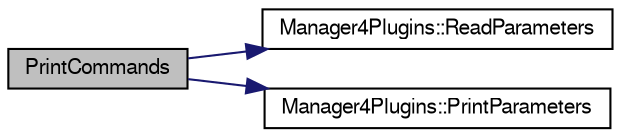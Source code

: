digraph "PrintCommands"
{
  edge [fontname="FreeSans",fontsize="10",labelfontname="FreeSans",labelfontsize="10"];
  node [fontname="FreeSans",fontsize="10",shape=record];
  rankdir="LR";
  Node1 [label="PrintCommands",height=0.2,width=0.4,color="black", fillcolor="grey75", style="filled", fontcolor="black"];
  Node1 -> Node2 [color="midnightblue",fontsize="10",style="solid",fontname="FreeSans"];
  Node2 [label="Manager4Plugins::ReadParameters",height=0.2,width=0.4,color="black", fillcolor="white", style="filled",URL="$class_manager4_plugins.html#a836e7ab4c52a56d35cf3eb98cdee5917",tooltip="Zapisuje wczytane parametry z bufora wejściowego do odpowiedniej wtyczki. "];
  Node1 -> Node3 [color="midnightblue",fontsize="10",style="solid",fontname="FreeSans"];
  Node3 [label="Manager4Plugins::PrintParameters",height=0.2,width=0.4,color="black", fillcolor="white", style="filled",URL="$class_manager4_plugins.html#a95156592484cf7c59198610aab9660e4",tooltip="Wyświetla wczytane parametry z bufora wejściowego . "];
}
